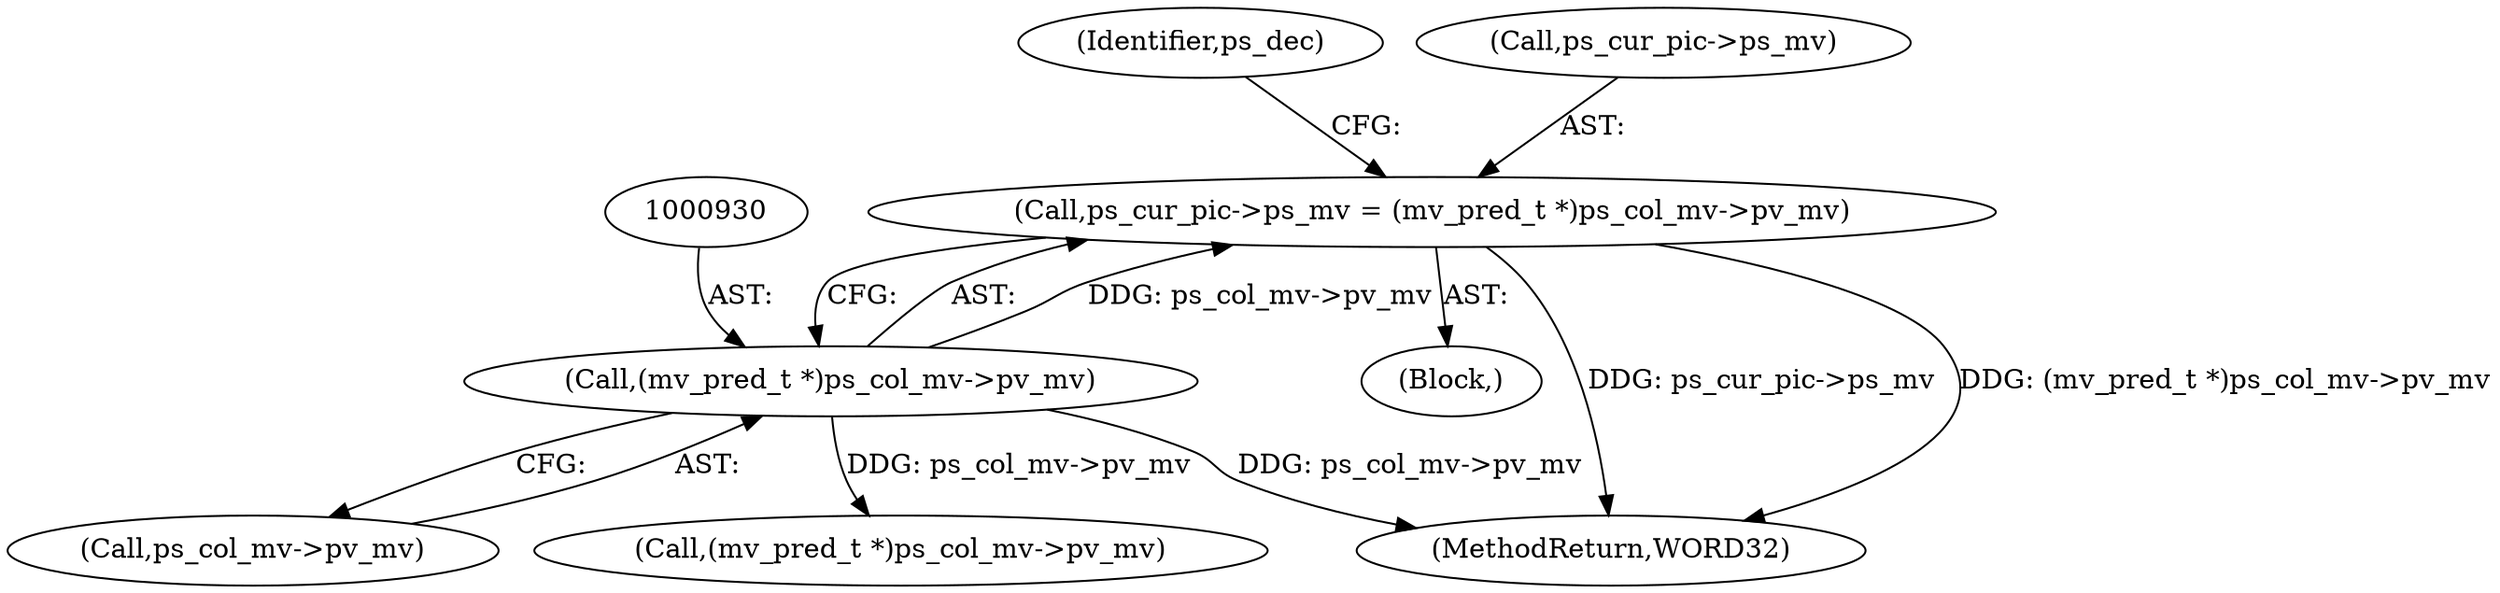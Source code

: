 digraph "0_Android_0b23c81c3dd9ec38f7e6806a3955fed1925541a0_3@pointer" {
"1000925" [label="(Call,ps_cur_pic->ps_mv = (mv_pred_t *)ps_col_mv->pv_mv)"];
"1000929" [label="(Call,(mv_pred_t *)ps_col_mv->pv_mv)"];
"1000925" [label="(Call,ps_cur_pic->ps_mv = (mv_pred_t *)ps_col_mv->pv_mv)"];
"1000931" [label="(Call,ps_col_mv->pv_mv)"];
"1001142" [label="(Call,(mv_pred_t *)ps_col_mv->pv_mv)"];
"1000821" [label="(Block,)"];
"1000929" [label="(Call,(mv_pred_t *)ps_col_mv->pv_mv)"];
"1000937" [label="(Identifier,ps_dec)"];
"1000926" [label="(Call,ps_cur_pic->ps_mv)"];
"1002159" [label="(MethodReturn,WORD32)"];
"1000925" -> "1000821"  [label="AST: "];
"1000925" -> "1000929"  [label="CFG: "];
"1000926" -> "1000925"  [label="AST: "];
"1000929" -> "1000925"  [label="AST: "];
"1000937" -> "1000925"  [label="CFG: "];
"1000925" -> "1002159"  [label="DDG: ps_cur_pic->ps_mv"];
"1000925" -> "1002159"  [label="DDG: (mv_pred_t *)ps_col_mv->pv_mv"];
"1000929" -> "1000925"  [label="DDG: ps_col_mv->pv_mv"];
"1000929" -> "1000931"  [label="CFG: "];
"1000930" -> "1000929"  [label="AST: "];
"1000931" -> "1000929"  [label="AST: "];
"1000929" -> "1002159"  [label="DDG: ps_col_mv->pv_mv"];
"1000929" -> "1001142"  [label="DDG: ps_col_mv->pv_mv"];
}
